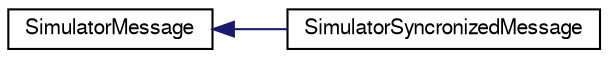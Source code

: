 digraph "Graphical Class Hierarchy"
{
  edge [fontname="FreeSans",fontsize="10",labelfontname="FreeSans",labelfontsize="10"];
  node [fontname="FreeSans",fontsize="10",shape=record];
  rankdir="LR";
  Node1 [label="SimulatorMessage",height=0.2,width=0.4,color="black", fillcolor="white", style="filled",URL="$d6/d14/struct_simulator_message.html"];
  Node1 -> Node2 [dir="back",color="midnightblue",fontsize="10",style="solid",fontname="FreeSans"];
  Node2 [label="SimulatorSyncronizedMessage",height=0.2,width=0.4,color="black", fillcolor="white", style="filled",URL="$d4/d34/struct_simulator_syncronized_message.html"];
}

